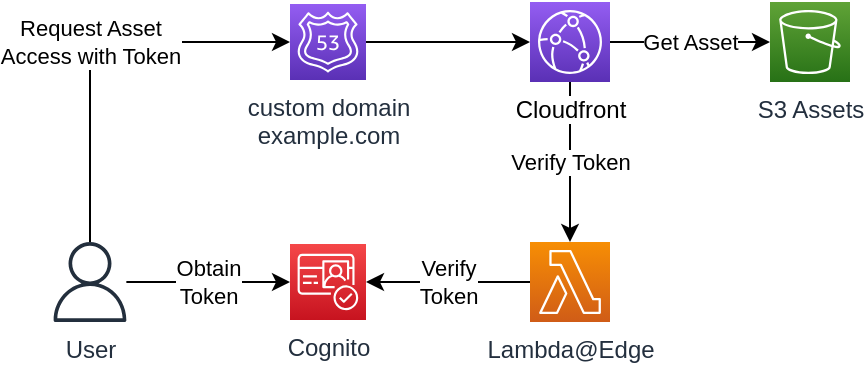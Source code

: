 <mxfile version="16.2.6" type="device"><diagram id="pl0sPVuTXqHIO48DojfK" name="Page-1"><mxGraphModel dx="1354" dy="864" grid="1" gridSize="10" guides="1" tooltips="1" connect="1" arrows="1" fold="1" page="1" pageScale="1" pageWidth="1169" pageHeight="827" math="0" shadow="0"><root><mxCell id="0"/><mxCell id="1" parent="0"/><mxCell id="7GfifB1GskJio-CxqhQb-1" value="S3 Assets" style="sketch=0;points=[[0,0,0],[0.25,0,0],[0.5,0,0],[0.75,0,0],[1,0,0],[0,1,0],[0.25,1,0],[0.5,1,0],[0.75,1,0],[1,1,0],[0,0.25,0],[0,0.5,0],[0,0.75,0],[1,0.25,0],[1,0.5,0],[1,0.75,0]];outlineConnect=0;fontColor=#232F3E;gradientColor=#60A337;gradientDirection=north;fillColor=#277116;strokeColor=#ffffff;dashed=0;verticalLabelPosition=bottom;verticalAlign=top;align=center;html=1;fontSize=12;fontStyle=0;aspect=fixed;shape=mxgraph.aws4.resourceIcon;resIcon=mxgraph.aws4.s3;" vertex="1" parent="1"><mxGeometry x="560" y="121" width="40" height="40" as="geometry"/></mxCell><mxCell id="7GfifB1GskJio-CxqhQb-2" value="Cognito" style="sketch=0;points=[[0,0,0],[0.25,0,0],[0.5,0,0],[0.75,0,0],[1,0,0],[0,1,0],[0.25,1,0],[0.5,1,0],[0.75,1,0],[1,1,0],[0,0.25,0],[0,0.5,0],[0,0.75,0],[1,0.25,0],[1,0.5,0],[1,0.75,0]];outlineConnect=0;fontColor=#232F3E;gradientColor=#F54749;gradientDirection=north;fillColor=#C7131F;strokeColor=#ffffff;dashed=0;verticalLabelPosition=bottom;verticalAlign=top;align=center;html=1;fontSize=12;fontStyle=0;aspect=fixed;shape=mxgraph.aws4.resourceIcon;resIcon=mxgraph.aws4.cognito;" vertex="1" parent="1"><mxGeometry x="320" y="242" width="38" height="38" as="geometry"/></mxCell><mxCell id="7GfifB1GskJio-CxqhQb-11" value="Verify Token" style="edgeStyle=orthogonalEdgeStyle;rounded=0;orthogonalLoop=1;jettySize=auto;html=1;" edge="1" parent="1" source="7GfifB1GskJio-CxqhQb-3" target="7GfifB1GskJio-CxqhQb-4"><mxGeometry relative="1" as="geometry"/></mxCell><mxCell id="7GfifB1GskJio-CxqhQb-12" value="Get Asset" style="edgeStyle=orthogonalEdgeStyle;rounded=0;orthogonalLoop=1;jettySize=auto;html=1;fontColor=default;" edge="1" parent="1" source="7GfifB1GskJio-CxqhQb-3" target="7GfifB1GskJio-CxqhQb-1"><mxGeometry relative="1" as="geometry"/></mxCell><mxCell id="7GfifB1GskJio-CxqhQb-3" value="Cloudfront" style="sketch=0;points=[[0,0,0],[0.25,0,0],[0.5,0,0],[0.75,0,0],[1,0,0],[0,1,0],[0.25,1,0],[0.5,1,0],[0.75,1,0],[1,1,0],[0,0.25,0],[0,0.5,0],[0,0.75,0],[1,0.25,0],[1,0.5,0],[1,0.75,0]];outlineConnect=0;fontColor=default;gradientColor=#945DF2;gradientDirection=north;fillColor=#5A30B5;strokeColor=#ffffff;dashed=0;verticalLabelPosition=bottom;verticalAlign=top;align=center;html=1;fontSize=12;fontStyle=0;aspect=fixed;shape=mxgraph.aws4.resourceIcon;resIcon=mxgraph.aws4.cloudfront;labelBackgroundColor=default;" vertex="1" parent="1"><mxGeometry x="440" y="121" width="40" height="40" as="geometry"/></mxCell><mxCell id="7GfifB1GskJio-CxqhQb-13" value="Verify&lt;br&gt;Token" style="edgeStyle=orthogonalEdgeStyle;rounded=0;orthogonalLoop=1;jettySize=auto;html=1;fontColor=default;" edge="1" parent="1" source="7GfifB1GskJio-CxqhQb-4" target="7GfifB1GskJio-CxqhQb-2"><mxGeometry relative="1" as="geometry"/></mxCell><mxCell id="7GfifB1GskJio-CxqhQb-4" value="Lambda@Edge" style="sketch=0;points=[[0,0,0],[0.25,0,0],[0.5,0,0],[0.75,0,0],[1,0,0],[0,1,0],[0.25,1,0],[0.5,1,0],[0.75,1,0],[1,1,0],[0,0.25,0],[0,0.5,0],[0,0.75,0],[1,0.25,0],[1,0.5,0],[1,0.75,0]];outlineConnect=0;fontColor=#232F3E;gradientColor=#F78E04;gradientDirection=north;fillColor=#D05C17;strokeColor=#ffffff;dashed=0;verticalLabelPosition=bottom;verticalAlign=top;align=center;html=1;fontSize=12;fontStyle=0;aspect=fixed;shape=mxgraph.aws4.resourceIcon;resIcon=mxgraph.aws4.lambda;" vertex="1" parent="1"><mxGeometry x="440" y="241" width="40" height="40" as="geometry"/></mxCell><mxCell id="7GfifB1GskJio-CxqhQb-7" value="Obtain&lt;br&gt;Token" style="edgeStyle=orthogonalEdgeStyle;rounded=0;orthogonalLoop=1;jettySize=auto;html=1;" edge="1" parent="1" source="7GfifB1GskJio-CxqhQb-5" target="7GfifB1GskJio-CxqhQb-2"><mxGeometry relative="1" as="geometry"/></mxCell><mxCell id="7GfifB1GskJio-CxqhQb-9" value="Request Asset&lt;br&gt;Access with Token" style="edgeStyle=orthogonalEdgeStyle;rounded=0;orthogonalLoop=1;jettySize=auto;html=1;entryX=0;entryY=0.5;entryDx=0;entryDy=0;entryPerimeter=0;" edge="1" parent="1" source="7GfifB1GskJio-CxqhQb-5" target="7GfifB1GskJio-CxqhQb-8"><mxGeometry relative="1" as="geometry"><Array as="points"><mxPoint x="220" y="141"/></Array></mxGeometry></mxCell><mxCell id="7GfifB1GskJio-CxqhQb-5" value="User" style="sketch=0;outlineConnect=0;fontColor=#232F3E;gradientColor=none;fillColor=#232F3D;strokeColor=none;dashed=0;verticalLabelPosition=bottom;verticalAlign=top;align=center;html=1;fontSize=12;fontStyle=0;aspect=fixed;pointerEvents=1;shape=mxgraph.aws4.user;" vertex="1" parent="1"><mxGeometry x="200" y="241" width="40" height="40" as="geometry"/></mxCell><mxCell id="7GfifB1GskJio-CxqhQb-10" value="" style="edgeStyle=orthogonalEdgeStyle;rounded=0;orthogonalLoop=1;jettySize=auto;html=1;" edge="1" parent="1" source="7GfifB1GskJio-CxqhQb-8" target="7GfifB1GskJio-CxqhQb-3"><mxGeometry relative="1" as="geometry"/></mxCell><mxCell id="7GfifB1GskJio-CxqhQb-8" value="custom domain&lt;br&gt;example.com" style="sketch=0;points=[[0,0,0],[0.25,0,0],[0.5,0,0],[0.75,0,0],[1,0,0],[0,1,0],[0.25,1,0],[0.5,1,0],[0.75,1,0],[1,1,0],[0,0.25,0],[0,0.5,0],[0,0.75,0],[1,0.25,0],[1,0.5,0],[1,0.75,0]];outlineConnect=0;fontColor=#232F3E;gradientColor=#945DF2;gradientDirection=north;fillColor=#5A30B5;strokeColor=#ffffff;dashed=0;verticalLabelPosition=bottom;verticalAlign=top;align=center;html=1;fontSize=12;fontStyle=0;aspect=fixed;shape=mxgraph.aws4.resourceIcon;resIcon=mxgraph.aws4.route_53;" vertex="1" parent="1"><mxGeometry x="320" y="122" width="38" height="38" as="geometry"/></mxCell></root></mxGraphModel></diagram></mxfile>